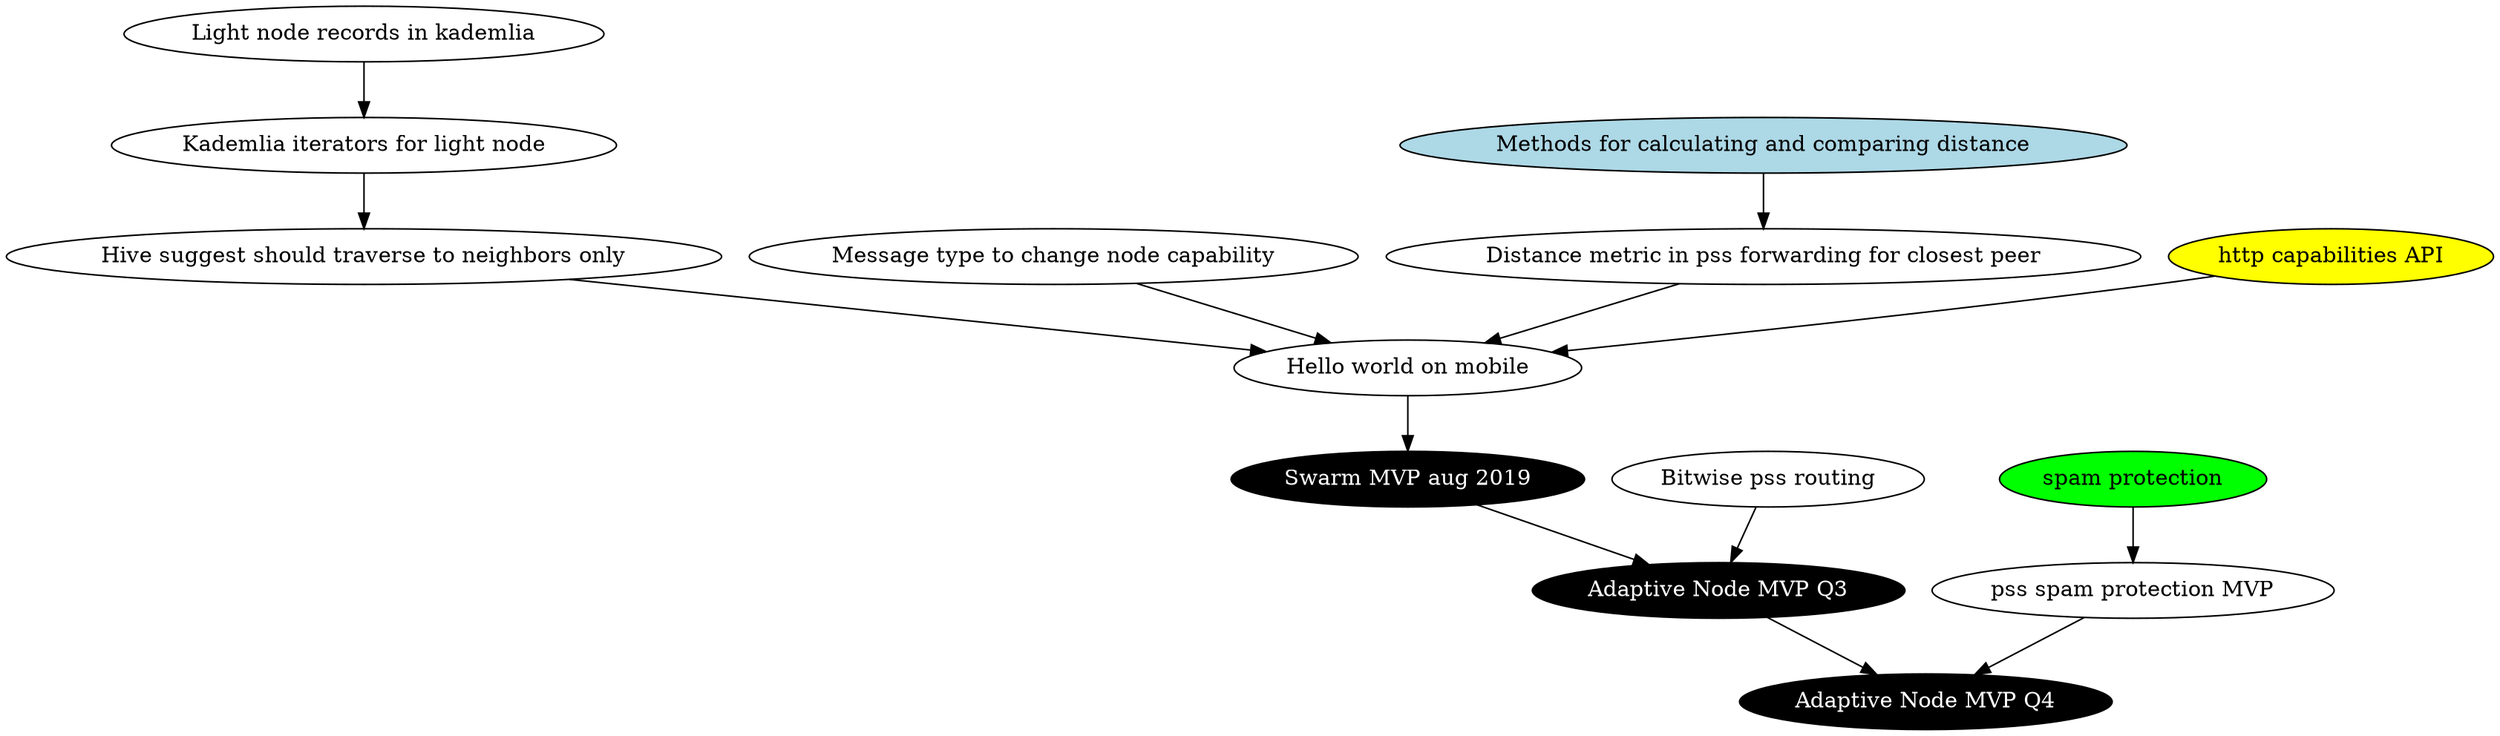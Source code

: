 digraph {
	kademlia_db [label="Light node records in kademlia"]
	kademlia_access [label="Kademlia iterators for light node"]
	discovery_caps [label="Message type to change node capability"]
	hive [label="Hive suggest should traverse to neighbors only"]
	distance_core [label="Methods for calculating and comparing distance",style="filled",fillcolor="lightblue"]
	distance [label="Distance metric in pss forwarding for closest peer"]
	helloworld [label="Hello world on mobile"]
	mvp_aug [label="Swarm MVP aug 2019",style="filled",fillcolor="black",fontcolor="white"]
	mvp_q3 [label="Adaptive Node MVP Q3",style="filled",fillcolor="black",fontcolor="white"]
	mvp_q4 [label="Adaptive Node MVP Q4",style="filled",fillcolor="black",fontcolor="white"]
	bitwise [label="Bitwise pss routing"]
	spam [label="spam protection",style="filled",fillcolor="green"]
	minspam [label="pss spam protection MVP"]
	httpcaps [label="http capabilities API",style="filled",fillcolor="yellow"]
	
	distance_core -> distance -> helloworld
	kademlia_db -> kademlia_access -> hive -> helloworld
	discovery_caps -> helloworld
	httpcaps -> helloworld

	bitwise -> mvp_q3 
	spam -> minspam -> mvp_q4

	helloworld -> mvp_aug -> mvp_q3 -> mvp_q4
	
}
